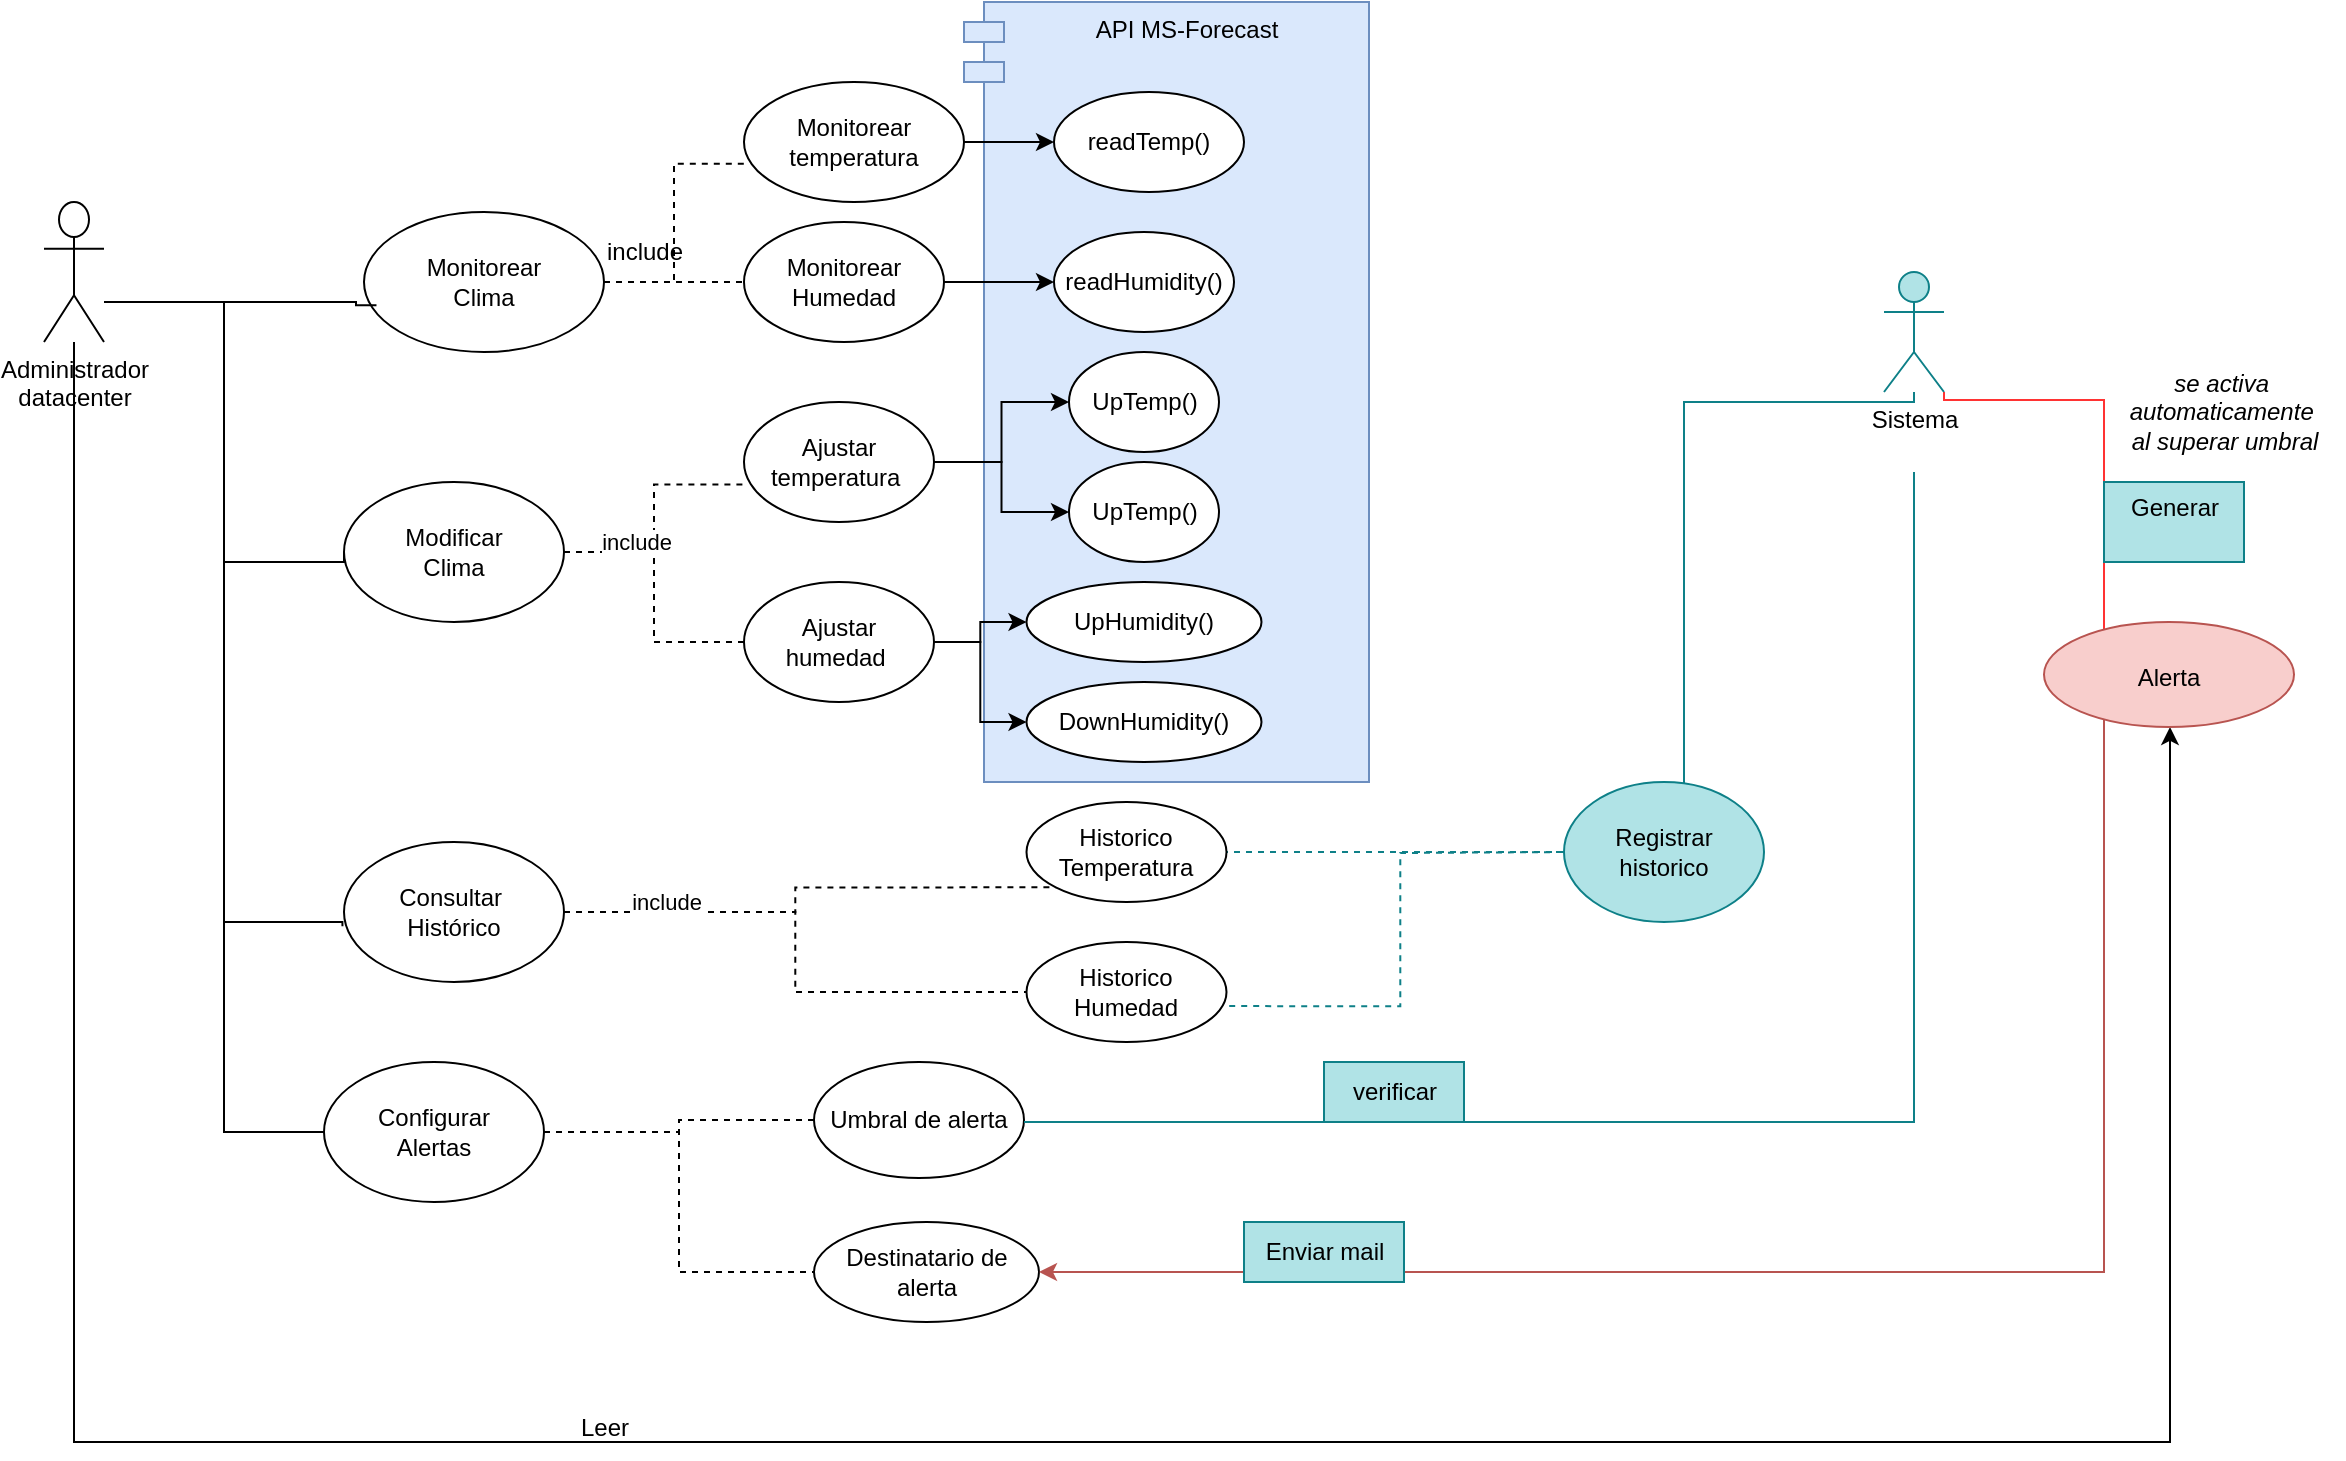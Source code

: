 <mxfile version="26.2.15">
  <diagram name="Página-1" id="iAnNzWaRC2C7qG9hvS6o">
    <mxGraphModel dx="2076" dy="2100" grid="1" gridSize="10" guides="1" tooltips="1" connect="1" arrows="1" fold="1" page="1" pageScale="1" pageWidth="850" pageHeight="1100" math="0" shadow="0">
      <root>
        <mxCell id="0" />
        <mxCell id="1" parent="0" />
        <mxCell id="t81wmtC7-g-EXbkZkcGH-40" value="API MS-Forecast" style="shape=module;align=left;spacingLeft=20;align=center;verticalAlign=top;whiteSpace=wrap;html=1;fillColor=#dae8fc;strokeColor=#6c8ebf;" vertex="1" parent="1">
          <mxGeometry x="510" y="-40" width="202.5" height="390" as="geometry" />
        </mxCell>
        <mxCell id="gQAhKNGNgxRMKhjYHFoc-17" style="edgeStyle=orthogonalEdgeStyle;rounded=0;orthogonalLoop=1;jettySize=auto;html=1;entryX=0;entryY=0.5;entryDx=0;entryDy=0;endArrow=none;startFill=0;" parent="1" source="DMwZq3U9byxDhY9_2GD6-1" target="gQAhKNGNgxRMKhjYHFoc-6" edge="1">
          <mxGeometry relative="1" as="geometry">
            <Array as="points">
              <mxPoint x="140" y="110" />
              <mxPoint x="140" y="525" />
            </Array>
          </mxGeometry>
        </mxCell>
        <mxCell id="gQAhKNGNgxRMKhjYHFoc-20" style="edgeStyle=orthogonalEdgeStyle;rounded=0;orthogonalLoop=1;jettySize=auto;html=1;entryX=0;entryY=0.5;entryDx=0;entryDy=0;endArrow=none;startFill=0;" parent="1" source="DMwZq3U9byxDhY9_2GD6-1" target="DMwZq3U9byxDhY9_2GD6-3" edge="1">
          <mxGeometry relative="1" as="geometry">
            <Array as="points">
              <mxPoint x="140" y="110" />
              <mxPoint x="140" y="240" />
              <mxPoint x="200" y="240" />
            </Array>
          </mxGeometry>
        </mxCell>
        <mxCell id="t81wmtC7-g-EXbkZkcGH-58" style="edgeStyle=orthogonalEdgeStyle;rounded=0;orthogonalLoop=1;jettySize=auto;html=1;" edge="1" parent="1" source="DMwZq3U9byxDhY9_2GD6-1" target="gQAhKNGNgxRMKhjYHFoc-30">
          <mxGeometry relative="1" as="geometry">
            <Array as="points">
              <mxPoint x="65" y="680" />
              <mxPoint x="1113" y="680" />
            </Array>
          </mxGeometry>
        </mxCell>
        <mxCell id="DMwZq3U9byxDhY9_2GD6-1" value="Administrador&lt;div&gt;datacenter&lt;/div&gt;" style="shape=umlActor;verticalLabelPosition=bottom;verticalAlign=top;html=1;outlineConnect=0;" parent="1" vertex="1">
          <mxGeometry x="50" y="60" width="30" height="70" as="geometry" />
        </mxCell>
        <mxCell id="t81wmtC7-g-EXbkZkcGH-4" style="edgeStyle=orthogonalEdgeStyle;rounded=0;orthogonalLoop=1;jettySize=auto;html=1;entryX=0;entryY=0.5;entryDx=0;entryDy=0;endArrow=none;startFill=0;dashed=1;" edge="1" parent="1" source="DMwZq3U9byxDhY9_2GD6-2" target="t81wmtC7-g-EXbkZkcGH-2">
          <mxGeometry relative="1" as="geometry">
            <Array as="points">
              <mxPoint x="360" y="100" />
              <mxPoint x="360" y="100" />
            </Array>
          </mxGeometry>
        </mxCell>
        <mxCell id="DMwZq3U9byxDhY9_2GD6-2" value="Monitorear&lt;div&gt;Clima&lt;/div&gt;" style="ellipse;whiteSpace=wrap;html=1;" parent="1" vertex="1">
          <mxGeometry x="210" y="65" width="120" height="70" as="geometry" />
        </mxCell>
        <mxCell id="gQAhKNGNgxRMKhjYHFoc-24" style="edgeStyle=orthogonalEdgeStyle;rounded=0;orthogonalLoop=1;jettySize=auto;html=1;endArrow=none;startFill=0;dashed=1;" parent="1" source="DMwZq3U9byxDhY9_2GD6-3" target="gQAhKNGNgxRMKhjYHFoc-10" edge="1">
          <mxGeometry relative="1" as="geometry" />
        </mxCell>
        <mxCell id="DMwZq3U9byxDhY9_2GD6-3" value="Modificar&lt;div&gt;Clima&lt;/div&gt;" style="ellipse;whiteSpace=wrap;html=1;" parent="1" vertex="1">
          <mxGeometry x="200" y="200" width="110" height="70" as="geometry" />
        </mxCell>
        <mxCell id="t81wmtC7-g-EXbkZkcGH-28" style="edgeStyle=orthogonalEdgeStyle;rounded=0;orthogonalLoop=1;jettySize=auto;html=1;entryX=0;entryY=1;entryDx=0;entryDy=0;endArrow=none;startFill=0;dashed=1;" edge="1" parent="1" source="gQAhKNGNgxRMKhjYHFoc-3" target="t81wmtC7-g-EXbkZkcGH-21">
          <mxGeometry relative="1" as="geometry" />
        </mxCell>
        <mxCell id="t81wmtC7-g-EXbkZkcGH-29" style="edgeStyle=orthogonalEdgeStyle;rounded=0;orthogonalLoop=1;jettySize=auto;html=1;entryX=0;entryY=0.5;entryDx=0;entryDy=0;endArrow=none;startFill=0;dashed=1;" edge="1" parent="1" source="gQAhKNGNgxRMKhjYHFoc-3" target="t81wmtC7-g-EXbkZkcGH-22">
          <mxGeometry relative="1" as="geometry" />
        </mxCell>
        <mxCell id="gQAhKNGNgxRMKhjYHFoc-3" value="Consultar&amp;nbsp;&lt;div&gt;Histórico&lt;/div&gt;" style="ellipse;whiteSpace=wrap;html=1;" parent="1" vertex="1">
          <mxGeometry x="200" y="380" width="110" height="70" as="geometry" />
        </mxCell>
        <mxCell id="t81wmtC7-g-EXbkZkcGH-32" value="" style="edgeStyle=orthogonalEdgeStyle;rounded=0;orthogonalLoop=1;jettySize=auto;html=1;" edge="1" parent="1" source="gQAhKNGNgxRMKhjYHFoc-4" target="t81wmtC7-g-EXbkZkcGH-31">
          <mxGeometry relative="1" as="geometry" />
        </mxCell>
        <mxCell id="t81wmtC7-g-EXbkZkcGH-34" style="edgeStyle=orthogonalEdgeStyle;rounded=0;orthogonalLoop=1;jettySize=auto;html=1;entryX=0;entryY=0.5;entryDx=0;entryDy=0;" edge="1" parent="1" source="gQAhKNGNgxRMKhjYHFoc-4" target="t81wmtC7-g-EXbkZkcGH-33">
          <mxGeometry relative="1" as="geometry" />
        </mxCell>
        <mxCell id="gQAhKNGNgxRMKhjYHFoc-4" value="Ajustar temperatura&amp;nbsp;" style="ellipse;whiteSpace=wrap;html=1;" parent="1" vertex="1">
          <mxGeometry x="400" y="160" width="95" height="60" as="geometry" />
        </mxCell>
        <mxCell id="t81wmtC7-g-EXbkZkcGH-43" style="edgeStyle=orthogonalEdgeStyle;rounded=0;orthogonalLoop=1;jettySize=auto;html=1;entryX=0;entryY=0.5;entryDx=0;entryDy=0;endArrow=none;startFill=0;dashed=1;" edge="1" parent="1" source="gQAhKNGNgxRMKhjYHFoc-6" target="gQAhKNGNgxRMKhjYHFoc-7">
          <mxGeometry relative="1" as="geometry" />
        </mxCell>
        <mxCell id="t81wmtC7-g-EXbkZkcGH-44" style="edgeStyle=orthogonalEdgeStyle;rounded=0;orthogonalLoop=1;jettySize=auto;html=1;entryX=0;entryY=0.5;entryDx=0;entryDy=0;endArrow=none;startFill=0;dashed=1;" edge="1" parent="1" source="gQAhKNGNgxRMKhjYHFoc-6" target="gQAhKNGNgxRMKhjYHFoc-9">
          <mxGeometry relative="1" as="geometry" />
        </mxCell>
        <mxCell id="gQAhKNGNgxRMKhjYHFoc-6" value="Configurar&lt;div&gt;Alertas&lt;/div&gt;" style="ellipse;whiteSpace=wrap;html=1;" parent="1" vertex="1">
          <mxGeometry x="190" y="490" width="110" height="70" as="geometry" />
        </mxCell>
        <mxCell id="gQAhKNGNgxRMKhjYHFoc-7" value="Umbral de alerta" style="ellipse;whiteSpace=wrap;html=1;" parent="1" vertex="1">
          <mxGeometry x="435" y="490" width="105" height="58" as="geometry" />
        </mxCell>
        <mxCell id="gQAhKNGNgxRMKhjYHFoc-9" value="Destinatario de alerta" style="ellipse;whiteSpace=wrap;html=1;" parent="1" vertex="1">
          <mxGeometry x="435" y="570" width="112.5" height="50" as="geometry" />
        </mxCell>
        <mxCell id="t81wmtC7-g-EXbkZkcGH-38" style="edgeStyle=orthogonalEdgeStyle;rounded=0;orthogonalLoop=1;jettySize=auto;html=1;" edge="1" parent="1" source="gQAhKNGNgxRMKhjYHFoc-10" target="t81wmtC7-g-EXbkZkcGH-37">
          <mxGeometry relative="1" as="geometry" />
        </mxCell>
        <mxCell id="t81wmtC7-g-EXbkZkcGH-39" style="edgeStyle=orthogonalEdgeStyle;rounded=0;orthogonalLoop=1;jettySize=auto;html=1;entryX=0;entryY=0.5;entryDx=0;entryDy=0;" edge="1" parent="1" source="gQAhKNGNgxRMKhjYHFoc-10" target="t81wmtC7-g-EXbkZkcGH-36">
          <mxGeometry relative="1" as="geometry" />
        </mxCell>
        <mxCell id="gQAhKNGNgxRMKhjYHFoc-10" value="Ajustar humedad&amp;nbsp;" style="ellipse;whiteSpace=wrap;html=1;" parent="1" vertex="1">
          <mxGeometry x="400" y="250" width="95" height="60" as="geometry" />
        </mxCell>
        <mxCell id="gQAhKNGNgxRMKhjYHFoc-23" style="edgeStyle=orthogonalEdgeStyle;rounded=0;orthogonalLoop=1;jettySize=auto;html=1;entryX=0.021;entryY=0.687;entryDx=0;entryDy=0;entryPerimeter=0;endArrow=none;startFill=0;dashed=1;" parent="1" source="DMwZq3U9byxDhY9_2GD6-3" target="gQAhKNGNgxRMKhjYHFoc-4" edge="1">
          <mxGeometry relative="1" as="geometry" />
        </mxCell>
        <mxCell id="gQAhKNGNgxRMKhjYHFoc-27" value="include" style="edgeLabel;html=1;align=center;verticalAlign=middle;resizable=0;points=[];" parent="gQAhKNGNgxRMKhjYHFoc-23" vertex="1" connectable="0">
          <mxGeometry x="-0.613" y="-1" relative="1" as="geometry">
            <mxPoint x="11" y="-6" as="offset" />
          </mxGeometry>
        </mxCell>
        <mxCell id="ZMZ58MRgzWgo6C3UAnV4-2" value="include" style="edgeLabel;html=1;align=center;verticalAlign=middle;resizable=0;points=[];" parent="gQAhKNGNgxRMKhjYHFoc-23" vertex="1" connectable="0">
          <mxGeometry x="-0.613" y="-1" relative="1" as="geometry">
            <mxPoint x="26" y="174" as="offset" />
          </mxGeometry>
        </mxCell>
        <mxCell id="gQAhKNGNgxRMKhjYHFoc-31" value="" style="edgeStyle=orthogonalEdgeStyle;rounded=0;orthogonalLoop=1;jettySize=auto;html=1;endArrow=none;startFill=0;strokeColor=#FF3333;exitX=1;exitY=1;exitDx=0;exitDy=0;exitPerimeter=0;" parent="1" source="gQAhKNGNgxRMKhjYHFoc-28" target="gQAhKNGNgxRMKhjYHFoc-30" edge="1">
          <mxGeometry relative="1" as="geometry">
            <mxPoint x="1020" y="160" as="sourcePoint" />
            <Array as="points">
              <mxPoint x="1000" y="159" />
              <mxPoint x="1080" y="159" />
            </Array>
          </mxGeometry>
        </mxCell>
        <mxCell id="t81wmtC7-g-EXbkZkcGH-53" style="edgeStyle=orthogonalEdgeStyle;rounded=0;orthogonalLoop=1;jettySize=auto;html=1;entryX=1;entryY=0.5;entryDx=0;entryDy=0;fillColor=#b0e3e6;strokeColor=#0e8088;endArrow=none;startFill=0;dashed=1;" edge="1" parent="1" source="t81wmtC7-g-EXbkZkcGH-62" target="t81wmtC7-g-EXbkZkcGH-21">
          <mxGeometry relative="1" as="geometry">
            <Array as="points" />
          </mxGeometry>
        </mxCell>
        <mxCell id="gQAhKNGNgxRMKhjYHFoc-28" value="Sistema" style="shape=umlActor;verticalLabelPosition=bottom;verticalAlign=top;html=1;outlineConnect=0;fillColor=#b0e3e6;strokeColor=#0e8088;" parent="1" vertex="1">
          <mxGeometry x="970" y="95" width="30" height="60" as="geometry" />
        </mxCell>
        <mxCell id="t81wmtC7-g-EXbkZkcGH-45" style="edgeStyle=orthogonalEdgeStyle;rounded=0;orthogonalLoop=1;jettySize=auto;html=1;entryX=1;entryY=0.5;entryDx=0;entryDy=0;fillColor=#f8cecc;strokeColor=#b85450;" edge="1" parent="1" source="gQAhKNGNgxRMKhjYHFoc-30" target="gQAhKNGNgxRMKhjYHFoc-9">
          <mxGeometry relative="1" as="geometry">
            <Array as="points">
              <mxPoint x="1080" y="595" />
            </Array>
          </mxGeometry>
        </mxCell>
        <mxCell id="gQAhKNGNgxRMKhjYHFoc-30" value="&lt;div&gt;&lt;br&gt;&lt;/div&gt;&lt;div&gt;Alerta&lt;/div&gt;" style="ellipse;whiteSpace=wrap;html=1;verticalAlign=top;fillColor=#f8cecc;strokeColor=#b85450;" parent="1" vertex="1">
          <mxGeometry x="1050" y="270" width="125" height="52.5" as="geometry" />
        </mxCell>
        <mxCell id="gQAhKNGNgxRMKhjYHFoc-32" value="&lt;i&gt;se activa&amp;nbsp;&lt;/i&gt;&lt;div&gt;&lt;i&gt;automaticamente&amp;nbsp;&lt;/i&gt;&lt;div&gt;&lt;i&gt;al superar umbral&lt;/i&gt;&lt;/div&gt;&lt;/div&gt;" style="text;html=1;align=center;verticalAlign=middle;resizable=0;points=[];autosize=1;strokeColor=none;fillColor=none;" parent="1" vertex="1">
          <mxGeometry x="1080" y="135" width="120" height="60" as="geometry" />
        </mxCell>
        <mxCell id="t81wmtC7-g-EXbkZkcGH-6" value="" style="edgeStyle=orthogonalEdgeStyle;rounded=0;orthogonalLoop=1;jettySize=auto;html=1;" edge="1" parent="1" source="t81wmtC7-g-EXbkZkcGH-1" target="t81wmtC7-g-EXbkZkcGH-5">
          <mxGeometry relative="1" as="geometry" />
        </mxCell>
        <mxCell id="t81wmtC7-g-EXbkZkcGH-1" value="Monitorear&lt;div&gt;temperatura&lt;/div&gt;" style="ellipse;whiteSpace=wrap;html=1;" vertex="1" parent="1">
          <mxGeometry x="400" width="110" height="60" as="geometry" />
        </mxCell>
        <mxCell id="t81wmtC7-g-EXbkZkcGH-9" value="" style="edgeStyle=orthogonalEdgeStyle;rounded=0;orthogonalLoop=1;jettySize=auto;html=1;" edge="1" parent="1" source="t81wmtC7-g-EXbkZkcGH-2" target="t81wmtC7-g-EXbkZkcGH-8">
          <mxGeometry relative="1" as="geometry" />
        </mxCell>
        <mxCell id="t81wmtC7-g-EXbkZkcGH-2" value="Monitorear&lt;div&gt;Humedad&lt;/div&gt;" style="ellipse;whiteSpace=wrap;html=1;" vertex="1" parent="1">
          <mxGeometry x="400" y="70" width="100" height="60" as="geometry" />
        </mxCell>
        <mxCell id="t81wmtC7-g-EXbkZkcGH-3" style="edgeStyle=orthogonalEdgeStyle;rounded=0;orthogonalLoop=1;jettySize=auto;html=1;entryX=0.004;entryY=0.682;entryDx=0;entryDy=0;entryPerimeter=0;endArrow=none;startFill=0;dashed=1;" edge="1" parent="1" source="DMwZq3U9byxDhY9_2GD6-2" target="t81wmtC7-g-EXbkZkcGH-1">
          <mxGeometry relative="1" as="geometry" />
        </mxCell>
        <mxCell id="t81wmtC7-g-EXbkZkcGH-5" value="readTemp()" style="ellipse;whiteSpace=wrap;html=1;" vertex="1" parent="1">
          <mxGeometry x="555" y="5" width="95" height="50" as="geometry" />
        </mxCell>
        <mxCell id="t81wmtC7-g-EXbkZkcGH-8" value="readHumidity()" style="ellipse;whiteSpace=wrap;html=1;" vertex="1" parent="1">
          <mxGeometry x="555" y="75" width="90" height="50" as="geometry" />
        </mxCell>
        <mxCell id="t81wmtC7-g-EXbkZkcGH-15" style="edgeStyle=orthogonalEdgeStyle;rounded=0;orthogonalLoop=1;jettySize=auto;html=1;fillColor=#b0e3e6;strokeColor=#0e8088;endArrow=none;startFill=0;" edge="1" parent="1">
          <mxGeometry relative="1" as="geometry">
            <mxPoint x="985" y="194.95" as="sourcePoint" />
            <mxPoint x="540" y="519.95" as="targetPoint" />
            <Array as="points">
              <mxPoint x="985" y="519.95" />
            </Array>
          </mxGeometry>
        </mxCell>
        <mxCell id="t81wmtC7-g-EXbkZkcGH-16" value="verificar" style="text;html=1;align=center;verticalAlign=middle;resizable=0;points=[];autosize=1;strokeColor=#0e8088;fillColor=#b0e3e6;" vertex="1" parent="1">
          <mxGeometry x="690" y="490" width="70" height="30" as="geometry" />
        </mxCell>
        <mxCell id="t81wmtC7-g-EXbkZkcGH-21" value="Historico&lt;div&gt;Temperatura&lt;/div&gt;" style="ellipse;whiteSpace=wrap;html=1;" vertex="1" parent="1">
          <mxGeometry x="541.25" y="360" width="100" height="50" as="geometry" />
        </mxCell>
        <mxCell id="t81wmtC7-g-EXbkZkcGH-22" value="Historico&lt;div&gt;Humedad&lt;/div&gt;" style="ellipse;whiteSpace=wrap;html=1;" vertex="1" parent="1">
          <mxGeometry x="541.25" y="430" width="100" height="50" as="geometry" />
        </mxCell>
        <mxCell id="t81wmtC7-g-EXbkZkcGH-30" style="edgeStyle=orthogonalEdgeStyle;rounded=0;orthogonalLoop=1;jettySize=auto;html=1;entryX=-0.007;entryY=0.602;entryDx=0;entryDy=0;entryPerimeter=0;endArrow=none;startFill=0;" edge="1" parent="1" source="DMwZq3U9byxDhY9_2GD6-1" target="gQAhKNGNgxRMKhjYHFoc-3">
          <mxGeometry relative="1" as="geometry">
            <Array as="points">
              <mxPoint x="140" y="110" />
              <mxPoint x="140" y="420" />
              <mxPoint x="199" y="420" />
            </Array>
          </mxGeometry>
        </mxCell>
        <mxCell id="t81wmtC7-g-EXbkZkcGH-31" value="UpTemp()" style="ellipse;whiteSpace=wrap;html=1;" vertex="1" parent="1">
          <mxGeometry x="562.5" y="135" width="75" height="50" as="geometry" />
        </mxCell>
        <mxCell id="t81wmtC7-g-EXbkZkcGH-33" value="UpTemp()" style="ellipse;whiteSpace=wrap;html=1;" vertex="1" parent="1">
          <mxGeometry x="562.5" y="190" width="75" height="50" as="geometry" />
        </mxCell>
        <mxCell id="t81wmtC7-g-EXbkZkcGH-35" style="edgeStyle=orthogonalEdgeStyle;rounded=0;orthogonalLoop=1;jettySize=auto;html=1;entryX=0.052;entryY=0.666;entryDx=0;entryDy=0;entryPerimeter=0;endArrow=none;startFill=0;" edge="1" parent="1" source="DMwZq3U9byxDhY9_2GD6-1" target="DMwZq3U9byxDhY9_2GD6-2">
          <mxGeometry relative="1" as="geometry">
            <Array as="points">
              <mxPoint x="206" y="110" />
            </Array>
          </mxGeometry>
        </mxCell>
        <mxCell id="t81wmtC7-g-EXbkZkcGH-36" value="DownHumidity()" style="ellipse;whiteSpace=wrap;html=1;" vertex="1" parent="1">
          <mxGeometry x="541.25" y="300" width="117.5" height="40" as="geometry" />
        </mxCell>
        <mxCell id="t81wmtC7-g-EXbkZkcGH-37" value="UpHumidity()" style="ellipse;whiteSpace=wrap;html=1;" vertex="1" parent="1">
          <mxGeometry x="541.25" y="250" width="117.5" height="40" as="geometry" />
        </mxCell>
        <mxCell id="t81wmtC7-g-EXbkZkcGH-42" value="include" style="text;html=1;align=center;verticalAlign=middle;resizable=0;points=[];autosize=1;strokeColor=none;fillColor=none;" vertex="1" parent="1">
          <mxGeometry x="320" y="70" width="60" height="30" as="geometry" />
        </mxCell>
        <mxCell id="t81wmtC7-g-EXbkZkcGH-46" value="Enviar mail" style="text;html=1;align=center;verticalAlign=middle;resizable=0;points=[];autosize=1;strokeColor=#0e8088;fillColor=#b0e3e6;" vertex="1" parent="1">
          <mxGeometry x="650" y="570" width="80" height="30" as="geometry" />
        </mxCell>
        <mxCell id="t81wmtC7-g-EXbkZkcGH-51" style="edgeStyle=orthogonalEdgeStyle;rounded=0;orthogonalLoop=1;jettySize=auto;html=1;entryX=1.003;entryY=0.641;entryDx=0;entryDy=0;entryPerimeter=0;fillColor=#b0e3e6;strokeColor=#0e8088;endArrow=none;startFill=0;dashed=1;" edge="1" parent="1" target="t81wmtC7-g-EXbkZkcGH-22">
          <mxGeometry relative="1" as="geometry">
            <mxPoint x="815" y="385" as="sourcePoint" />
            <Array as="points" />
          </mxGeometry>
        </mxCell>
        <mxCell id="t81wmtC7-g-EXbkZkcGH-55" value="&lt;span style=&quot;text-wrap-mode: wrap;&quot;&gt;Generar&lt;/span&gt;&lt;div&gt;&lt;span style=&quot;text-wrap-mode: wrap;&quot;&gt;&lt;br&gt;&lt;/span&gt;&lt;/div&gt;" style="text;html=1;align=center;verticalAlign=middle;resizable=0;points=[];autosize=1;strokeColor=#0e8088;fillColor=#b0e3e6;" vertex="1" parent="1">
          <mxGeometry x="1080" y="200" width="70" height="40" as="geometry" />
        </mxCell>
        <mxCell id="t81wmtC7-g-EXbkZkcGH-59" value="Leer" style="text;html=1;align=center;verticalAlign=middle;resizable=0;points=[];autosize=1;strokeColor=none;fillColor=none;" vertex="1" parent="1">
          <mxGeometry x="305" y="658" width="50" height="30" as="geometry" />
        </mxCell>
        <mxCell id="t81wmtC7-g-EXbkZkcGH-63" value="" style="edgeStyle=orthogonalEdgeStyle;rounded=0;orthogonalLoop=1;jettySize=auto;html=1;entryX=1;entryY=0.5;entryDx=0;entryDy=0;fillColor=#b0e3e6;strokeColor=#0e8088;endArrow=none;startFill=0;" edge="1" parent="1" source="gQAhKNGNgxRMKhjYHFoc-28" target="t81wmtC7-g-EXbkZkcGH-62">
          <mxGeometry relative="1" as="geometry">
            <mxPoint x="970" y="150" as="sourcePoint" />
            <mxPoint x="641" y="385" as="targetPoint" />
            <Array as="points">
              <mxPoint x="985" y="160" />
              <mxPoint x="870" y="160" />
              <mxPoint x="870" y="385" />
            </Array>
          </mxGeometry>
        </mxCell>
        <mxCell id="t81wmtC7-g-EXbkZkcGH-62" value="Registrar&lt;div&gt;historico&lt;/div&gt;" style="ellipse;whiteSpace=wrap;html=1;fillColor=#b0e3e6;strokeColor=#0e8088;" vertex="1" parent="1">
          <mxGeometry x="810" y="350" width="100" height="70" as="geometry" />
        </mxCell>
      </root>
    </mxGraphModel>
  </diagram>
</mxfile>
